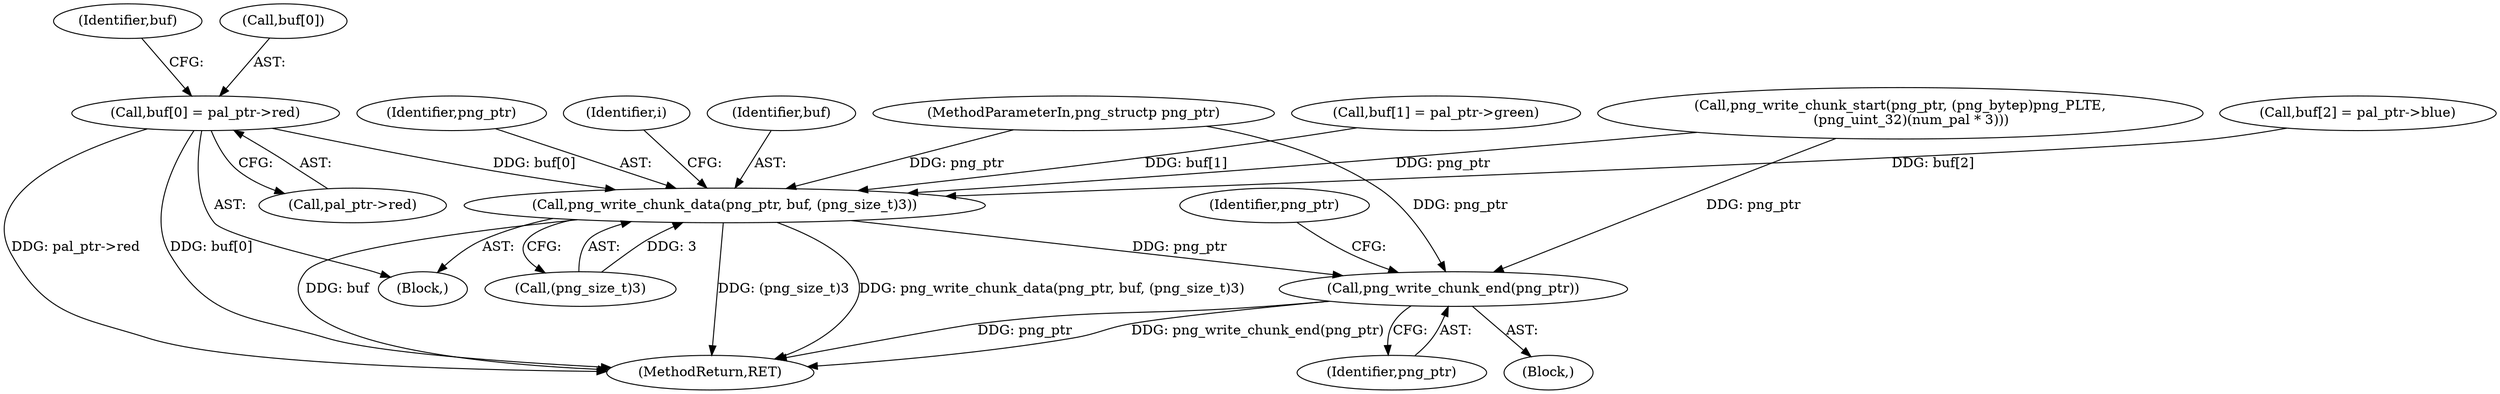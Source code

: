 digraph "0_Chrome_7f3d85b096f66870a15b37c2f40b219b2e292693_31@array" {
"1000197" [label="(Call,buf[0] = pal_ptr->red)"];
"1000218" [label="(Call,png_write_chunk_data(png_ptr, buf, (png_size_t)3))"];
"1000224" [label="(Call,png_write_chunk_end(png_ptr))"];
"1000206" [label="(Identifier,buf)"];
"1000219" [label="(Identifier,png_ptr)"];
"1000218" [label="(Call,png_write_chunk_data(png_ptr, buf, (png_size_t)3))"];
"1000193" [label="(Identifier,i)"];
"1000231" [label="(MethodReturn,RET)"];
"1000220" [label="(Identifier,buf)"];
"1000102" [label="(MethodParameterIn,png_structp png_ptr)"];
"1000225" [label="(Identifier,png_ptr)"];
"1000204" [label="(Call,buf[1] = pal_ptr->green)"];
"1000170" [label="(Call,png_write_chunk_start(png_ptr, (png_bytep)png_PLTE,\n     (png_uint_32)(num_pal * 3)))"];
"1000105" [label="(Block,)"];
"1000211" [label="(Call,buf[2] = pal_ptr->blue)"];
"1000198" [label="(Call,buf[0])"];
"1000197" [label="(Call,buf[0] = pal_ptr->red)"];
"1000201" [label="(Call,pal_ptr->red)"];
"1000224" [label="(Call,png_write_chunk_end(png_ptr))"];
"1000221" [label="(Call,(png_size_t)3)"];
"1000228" [label="(Identifier,png_ptr)"];
"1000196" [label="(Block,)"];
"1000197" -> "1000196"  [label="AST: "];
"1000197" -> "1000201"  [label="CFG: "];
"1000198" -> "1000197"  [label="AST: "];
"1000201" -> "1000197"  [label="AST: "];
"1000206" -> "1000197"  [label="CFG: "];
"1000197" -> "1000231"  [label="DDG: pal_ptr->red"];
"1000197" -> "1000231"  [label="DDG: buf[0]"];
"1000197" -> "1000218"  [label="DDG: buf[0]"];
"1000218" -> "1000196"  [label="AST: "];
"1000218" -> "1000221"  [label="CFG: "];
"1000219" -> "1000218"  [label="AST: "];
"1000220" -> "1000218"  [label="AST: "];
"1000221" -> "1000218"  [label="AST: "];
"1000193" -> "1000218"  [label="CFG: "];
"1000218" -> "1000231"  [label="DDG: (png_size_t)3"];
"1000218" -> "1000231"  [label="DDG: png_write_chunk_data(png_ptr, buf, (png_size_t)3)"];
"1000218" -> "1000231"  [label="DDG: buf"];
"1000170" -> "1000218"  [label="DDG: png_ptr"];
"1000102" -> "1000218"  [label="DDG: png_ptr"];
"1000211" -> "1000218"  [label="DDG: buf[2]"];
"1000204" -> "1000218"  [label="DDG: buf[1]"];
"1000221" -> "1000218"  [label="DDG: 3"];
"1000218" -> "1000224"  [label="DDG: png_ptr"];
"1000224" -> "1000105"  [label="AST: "];
"1000224" -> "1000225"  [label="CFG: "];
"1000225" -> "1000224"  [label="AST: "];
"1000228" -> "1000224"  [label="CFG: "];
"1000224" -> "1000231"  [label="DDG: png_ptr"];
"1000224" -> "1000231"  [label="DDG: png_write_chunk_end(png_ptr)"];
"1000170" -> "1000224"  [label="DDG: png_ptr"];
"1000102" -> "1000224"  [label="DDG: png_ptr"];
}
